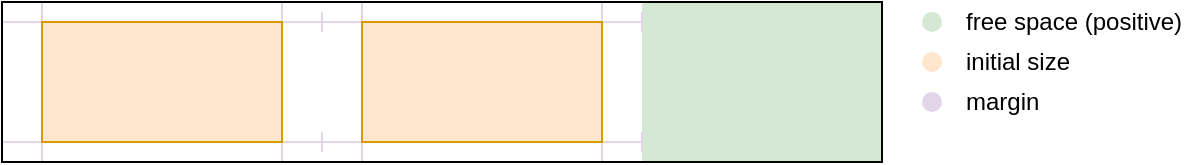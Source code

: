 <mxfile version="13.5.8" type="device"><diagram id="smUtTAymBkK245pXjUJH" name="Page-1"><mxGraphModel dx="1772" dy="1084" grid="1" gridSize="10" guides="1" tooltips="1" connect="1" arrows="1" fold="1" page="1" pageScale="1" pageWidth="850" pageHeight="1100" math="0" shadow="0"><root><mxCell id="0"/><mxCell id="1" parent="0"/><mxCell id="iR8bUbfANAPqD13VO3vX-11" value="" style="rounded=0;whiteSpace=wrap;html=1;fillColor=#d5e8d4;strokeColor=none;" parent="1" vertex="1"><mxGeometry x="440" y="130" width="120" height="80" as="geometry"/></mxCell><mxCell id="-t7DXzBkbx3mR7ppFSuD-27" value="" style="shape=crossbar;whiteSpace=wrap;html=1;rounded=1;strokeColor=#E1D5E7;fillColor=none;" vertex="1" parent="1"><mxGeometry x="120" y="195" width="160" height="10" as="geometry"/></mxCell><mxCell id="-t7DXzBkbx3mR7ppFSuD-28" value="" style="shape=crossbar;whiteSpace=wrap;html=1;rounded=1;strokeColor=#E1D5E7;fillColor=none;" vertex="1" parent="1"><mxGeometry x="120" y="135" width="160" height="10" as="geometry"/></mxCell><mxCell id="-t7DXzBkbx3mR7ppFSuD-30" value="" style="shape=crossbar;whiteSpace=wrap;html=1;rounded=1;strokeColor=#E1D5E7;fillColor=none;rotation=90;" vertex="1" parent="1"><mxGeometry x="100" y="165" width="80" height="10" as="geometry"/></mxCell><mxCell id="-t7DXzBkbx3mR7ppFSuD-31" value="" style="shape=crossbar;whiteSpace=wrap;html=1;rounded=1;strokeColor=#E1D5E7;fillColor=none;rotation=90;" vertex="1" parent="1"><mxGeometry x="220" y="165" width="80" height="10" as="geometry"/></mxCell><mxCell id="iR8bUbfANAPqD13VO3vX-2" value="" style="rounded=0;whiteSpace=wrap;html=1;fillColor=#ffe6cc;strokeColor=#d79b00;" parent="1" vertex="1"><mxGeometry x="140" y="140" width="120" height="60" as="geometry"/></mxCell><mxCell id="-t7DXzBkbx3mR7ppFSuD-37" value="" style="shape=crossbar;whiteSpace=wrap;html=1;rounded=1;strokeColor=#E1D5E7;fillColor=none;" vertex="1" parent="1"><mxGeometry x="280" y="195" width="160" height="10" as="geometry"/></mxCell><mxCell id="-t7DXzBkbx3mR7ppFSuD-38" value="" style="shape=crossbar;whiteSpace=wrap;html=1;rounded=1;strokeColor=#E1D5E7;fillColor=none;" vertex="1" parent="1"><mxGeometry x="280" y="135" width="160" height="10" as="geometry"/></mxCell><mxCell id="-t7DXzBkbx3mR7ppFSuD-39" value="" style="shape=crossbar;whiteSpace=wrap;html=1;rounded=1;strokeColor=#E1D5E7;fillColor=none;rotation=90;" vertex="1" parent="1"><mxGeometry x="260" y="165" width="80" height="10" as="geometry"/></mxCell><mxCell id="-t7DXzBkbx3mR7ppFSuD-40" value="" style="shape=crossbar;whiteSpace=wrap;html=1;rounded=1;strokeColor=#E1D5E7;fillColor=none;rotation=90;" vertex="1" parent="1"><mxGeometry x="380" y="165" width="80" height="10" as="geometry"/></mxCell><mxCell id="-t7DXzBkbx3mR7ppFSuD-41" value="" style="rounded=0;whiteSpace=wrap;html=1;fillColor=#ffe6cc;strokeColor=#d79b00;" vertex="1" parent="1"><mxGeometry x="300" y="140" width="120" height="60" as="geometry"/></mxCell><mxCell id="iR8bUbfANAPqD13VO3vX-1" value="" style="rounded=0;whiteSpace=wrap;html=1;fillColor=none;" parent="1" vertex="1"><mxGeometry x="120" y="130" width="440" height="80" as="geometry"/></mxCell><mxCell id="-t7DXzBkbx3mR7ppFSuD-42" value="" style="ellipse;whiteSpace=wrap;html=1;fillColor=#ffe6cc;strokeColor=none;" vertex="1" parent="1"><mxGeometry x="580" y="155" width="10" height="10" as="geometry"/></mxCell><mxCell id="-t7DXzBkbx3mR7ppFSuD-43" value="initial size" style="text;html=1;strokeColor=none;fillColor=none;align=left;verticalAlign=middle;whiteSpace=wrap;rounded=0;" vertex="1" parent="1"><mxGeometry x="600" y="150" width="60" height="20" as="geometry"/></mxCell><mxCell id="-t7DXzBkbx3mR7ppFSuD-44" value="" style="ellipse;whiteSpace=wrap;html=1;fillColor=#e1d5e7;strokeColor=none;" vertex="1" parent="1"><mxGeometry x="580" y="175" width="10" height="10" as="geometry"/></mxCell><mxCell id="-t7DXzBkbx3mR7ppFSuD-45" value="margin" style="text;html=1;strokeColor=none;fillColor=none;align=left;verticalAlign=middle;whiteSpace=wrap;rounded=0;" vertex="1" parent="1"><mxGeometry x="600" y="170" width="60" height="20" as="geometry"/></mxCell><mxCell id="-t7DXzBkbx3mR7ppFSuD-48" value="" style="ellipse;whiteSpace=wrap;html=1;fillColor=#d5e8d4;strokeColor=none;" vertex="1" parent="1"><mxGeometry x="580" y="135" width="10" height="10" as="geometry"/></mxCell><mxCell id="-t7DXzBkbx3mR7ppFSuD-49" value="free space (positive)" style="text;html=1;strokeColor=none;fillColor=none;align=left;verticalAlign=middle;whiteSpace=wrap;rounded=0;" vertex="1" parent="1"><mxGeometry x="600" y="130" width="120" height="20" as="geometry"/></mxCell></root></mxGraphModel></diagram></mxfile>